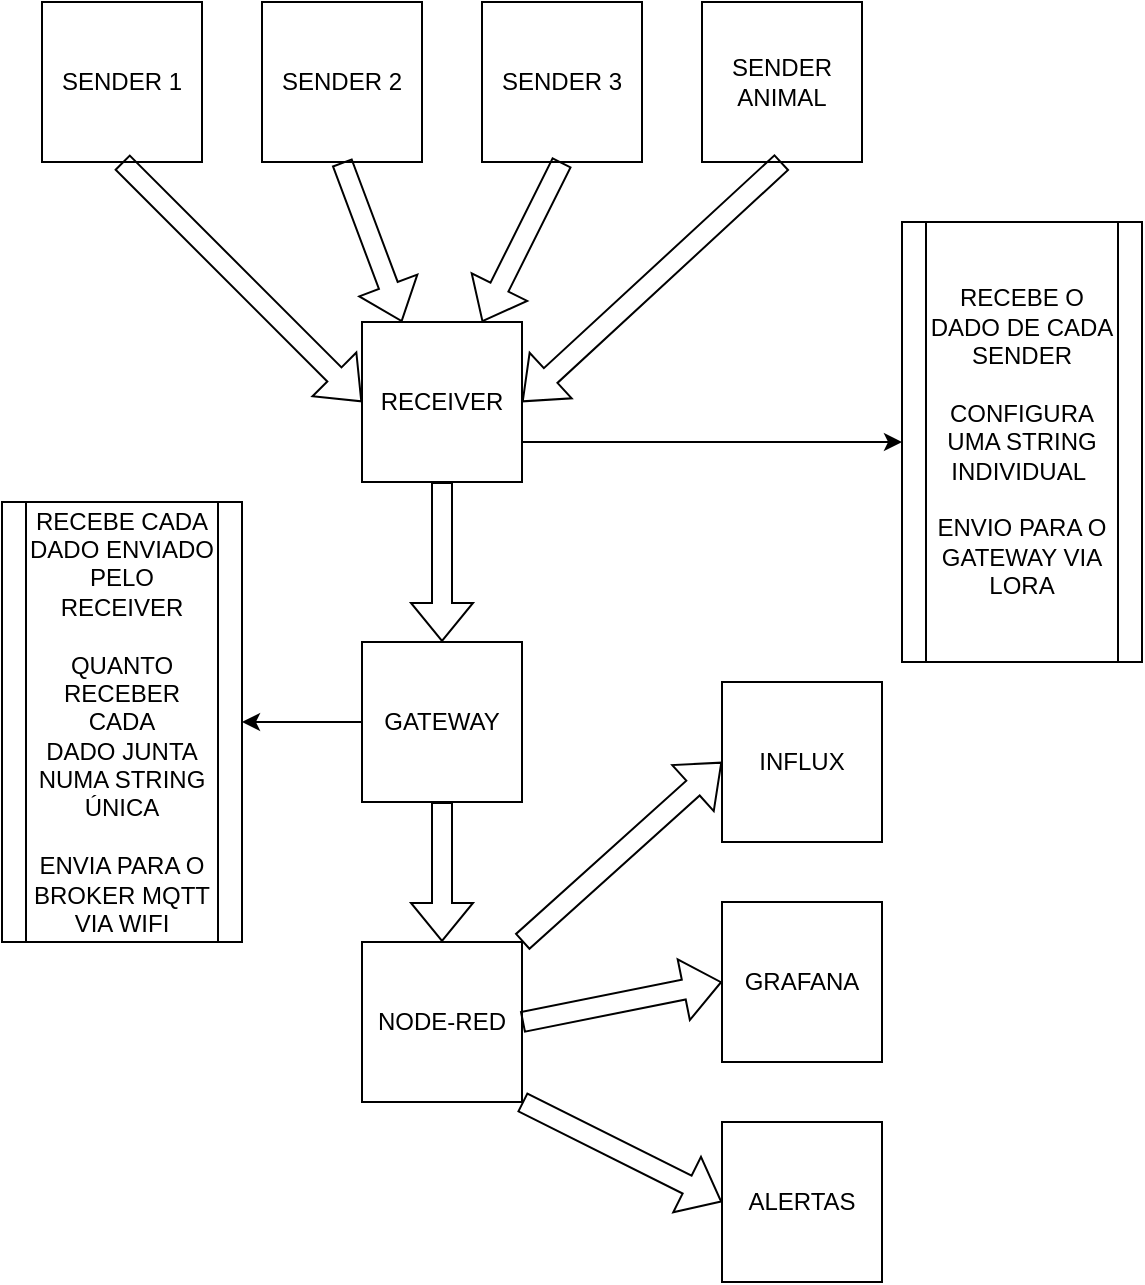 <mxfile version="24.8.3">
  <diagram name="Página-1" id="QOpxTufv3usNSbVPgcsH">
    <mxGraphModel dx="1009" dy="586" grid="1" gridSize="10" guides="1" tooltips="1" connect="1" arrows="1" fold="1" page="1" pageScale="1" pageWidth="827" pageHeight="1169" math="0" shadow="0">
      <root>
        <mxCell id="0" />
        <mxCell id="1" parent="0" />
        <mxCell id="vW3I8cVeebGqOr11pYuI-1" value="SENDER 1" style="whiteSpace=wrap;html=1;aspect=fixed;" vertex="1" parent="1">
          <mxGeometry x="40" y="80" width="80" height="80" as="geometry" />
        </mxCell>
        <mxCell id="vW3I8cVeebGqOr11pYuI-2" value="SENDER 2" style="whiteSpace=wrap;html=1;aspect=fixed;" vertex="1" parent="1">
          <mxGeometry x="150" y="80" width="80" height="80" as="geometry" />
        </mxCell>
        <mxCell id="vW3I8cVeebGqOr11pYuI-3" value="SENDER 3" style="whiteSpace=wrap;html=1;aspect=fixed;" vertex="1" parent="1">
          <mxGeometry x="260" y="80" width="80" height="80" as="geometry" />
        </mxCell>
        <mxCell id="vW3I8cVeebGqOr11pYuI-4" value="SENDER ANIMAL" style="whiteSpace=wrap;html=1;aspect=fixed;" vertex="1" parent="1">
          <mxGeometry x="370" y="80" width="80" height="80" as="geometry" />
        </mxCell>
        <mxCell id="vW3I8cVeebGqOr11pYuI-5" value="RECEIVER" style="whiteSpace=wrap;html=1;aspect=fixed;" vertex="1" parent="1">
          <mxGeometry x="200" y="240" width="80" height="80" as="geometry" />
        </mxCell>
        <mxCell id="vW3I8cVeebGqOr11pYuI-6" value="" style="shape=flexArrow;endArrow=classic;html=1;rounded=0;exitX=0.5;exitY=1;exitDx=0;exitDy=0;entryX=0;entryY=0.5;entryDx=0;entryDy=0;" edge="1" parent="1" source="vW3I8cVeebGqOr11pYuI-1" target="vW3I8cVeebGqOr11pYuI-5">
          <mxGeometry width="50" height="50" relative="1" as="geometry">
            <mxPoint x="390" y="330" as="sourcePoint" />
            <mxPoint x="440" y="280" as="targetPoint" />
          </mxGeometry>
        </mxCell>
        <mxCell id="vW3I8cVeebGqOr11pYuI-7" value="" style="shape=flexArrow;endArrow=classic;html=1;rounded=0;exitX=0.5;exitY=1;exitDx=0;exitDy=0;entryX=0.25;entryY=0;entryDx=0;entryDy=0;" edge="1" parent="1" source="vW3I8cVeebGqOr11pYuI-2" target="vW3I8cVeebGqOr11pYuI-5">
          <mxGeometry width="50" height="50" relative="1" as="geometry">
            <mxPoint x="390" y="330" as="sourcePoint" />
            <mxPoint x="440" y="280" as="targetPoint" />
          </mxGeometry>
        </mxCell>
        <mxCell id="vW3I8cVeebGqOr11pYuI-8" value="" style="shape=flexArrow;endArrow=classic;html=1;rounded=0;exitX=0.5;exitY=1;exitDx=0;exitDy=0;entryX=0.75;entryY=0;entryDx=0;entryDy=0;" edge="1" parent="1" source="vW3I8cVeebGqOr11pYuI-3" target="vW3I8cVeebGqOr11pYuI-5">
          <mxGeometry width="50" height="50" relative="1" as="geometry">
            <mxPoint x="390" y="330" as="sourcePoint" />
            <mxPoint x="440" y="280" as="targetPoint" />
          </mxGeometry>
        </mxCell>
        <mxCell id="vW3I8cVeebGqOr11pYuI-9" value="" style="shape=flexArrow;endArrow=classic;html=1;rounded=0;exitX=0.5;exitY=1;exitDx=0;exitDy=0;entryX=1;entryY=0.5;entryDx=0;entryDy=0;" edge="1" parent="1" source="vW3I8cVeebGqOr11pYuI-4" target="vW3I8cVeebGqOr11pYuI-5">
          <mxGeometry width="50" height="50" relative="1" as="geometry">
            <mxPoint x="390" y="330" as="sourcePoint" />
            <mxPoint x="440" y="280" as="targetPoint" />
          </mxGeometry>
        </mxCell>
        <mxCell id="vW3I8cVeebGqOr11pYuI-10" value="GATEWAY" style="whiteSpace=wrap;html=1;aspect=fixed;" vertex="1" parent="1">
          <mxGeometry x="200" y="400" width="80" height="80" as="geometry" />
        </mxCell>
        <mxCell id="vW3I8cVeebGqOr11pYuI-11" value="" style="shape=flexArrow;endArrow=classic;html=1;rounded=0;exitX=0.5;exitY=1;exitDx=0;exitDy=0;entryX=0.5;entryY=0;entryDx=0;entryDy=0;" edge="1" parent="1" source="vW3I8cVeebGqOr11pYuI-5" target="vW3I8cVeebGqOr11pYuI-10">
          <mxGeometry width="50" height="50" relative="1" as="geometry">
            <mxPoint x="390" y="330" as="sourcePoint" />
            <mxPoint x="440" y="280" as="targetPoint" />
          </mxGeometry>
        </mxCell>
        <mxCell id="vW3I8cVeebGqOr11pYuI-12" value="" style="endArrow=classic;html=1;rounded=0;exitX=1;exitY=0.75;exitDx=0;exitDy=0;entryX=0;entryY=0.5;entryDx=0;entryDy=0;" edge="1" parent="1" source="vW3I8cVeebGqOr11pYuI-5" target="vW3I8cVeebGqOr11pYuI-13">
          <mxGeometry width="50" height="50" relative="1" as="geometry">
            <mxPoint x="390" y="330" as="sourcePoint" />
            <mxPoint x="410" y="310" as="targetPoint" />
          </mxGeometry>
        </mxCell>
        <mxCell id="vW3I8cVeebGqOr11pYuI-13" value="RECEBE O DADO DE CADA SENDER&lt;br&gt;&lt;br&gt;CONFIGURA UMA STRING INDIVIDUAL&amp;nbsp;&lt;div&gt;&lt;br&gt;&lt;/div&gt;&lt;div&gt;ENVIO PARA O GATEWAY VIA LORA&lt;/div&gt;" style="shape=process;whiteSpace=wrap;html=1;backgroundOutline=1;" vertex="1" parent="1">
          <mxGeometry x="470" y="190" width="120" height="220" as="geometry" />
        </mxCell>
        <mxCell id="vW3I8cVeebGqOr11pYuI-16" value="" style="endArrow=classic;html=1;rounded=0;exitX=0;exitY=0.5;exitDx=0;exitDy=0;entryX=1;entryY=0.5;entryDx=0;entryDy=0;" edge="1" parent="1" target="vW3I8cVeebGqOr11pYuI-17" source="vW3I8cVeebGqOr11pYuI-10">
          <mxGeometry width="50" height="50" relative="1" as="geometry">
            <mxPoint x="115" y="450" as="sourcePoint" />
            <mxPoint x="570" y="470" as="targetPoint" />
          </mxGeometry>
        </mxCell>
        <mxCell id="vW3I8cVeebGqOr11pYuI-17" value="RECEBE CADA DADO ENVIADO PELO RECEIVER&lt;div&gt;&lt;br&gt;&lt;/div&gt;&lt;div&gt;QUANTO RECEBER CADA DADO&amp;nbsp;&lt;span style=&quot;background-color: initial;&quot;&gt;JUNTA NUMA STRING ÚNICA&lt;/span&gt;&lt;div&gt;&lt;br&gt;&lt;/div&gt;&lt;div&gt;ENVIA PARA O BROKER MQTT VIA WIFI&lt;/div&gt;&lt;/div&gt;" style="shape=process;whiteSpace=wrap;html=1;backgroundOutline=1;" vertex="1" parent="1">
          <mxGeometry x="20" y="330" width="120" height="220" as="geometry" />
        </mxCell>
        <mxCell id="vW3I8cVeebGqOr11pYuI-18" value="" style="shape=flexArrow;endArrow=classic;html=1;rounded=0;exitX=0.5;exitY=1;exitDx=0;exitDy=0;entryX=0.5;entryY=0;entryDx=0;entryDy=0;" edge="1" parent="1" source="vW3I8cVeebGqOr11pYuI-10" target="vW3I8cVeebGqOr11pYuI-19">
          <mxGeometry width="50" height="50" relative="1" as="geometry">
            <mxPoint x="390" y="330" as="sourcePoint" />
            <mxPoint x="430" y="500" as="targetPoint" />
          </mxGeometry>
        </mxCell>
        <mxCell id="vW3I8cVeebGqOr11pYuI-19" value="NODE-RED" style="whiteSpace=wrap;html=1;aspect=fixed;" vertex="1" parent="1">
          <mxGeometry x="200" y="550" width="80" height="80" as="geometry" />
        </mxCell>
        <mxCell id="vW3I8cVeebGqOr11pYuI-20" value="" style="shape=flexArrow;endArrow=classic;html=1;rounded=0;exitX=1;exitY=0;exitDx=0;exitDy=0;entryX=0;entryY=0.5;entryDx=0;entryDy=0;" edge="1" parent="1" source="vW3I8cVeebGqOr11pYuI-19" target="vW3I8cVeebGqOr11pYuI-23">
          <mxGeometry width="50" height="50" relative="1" as="geometry">
            <mxPoint x="390" y="330" as="sourcePoint" />
            <mxPoint x="560" y="450" as="targetPoint" />
          </mxGeometry>
        </mxCell>
        <mxCell id="vW3I8cVeebGqOr11pYuI-21" value="" style="shape=flexArrow;endArrow=classic;html=1;rounded=0;exitX=1;exitY=0.5;exitDx=0;exitDy=0;entryX=0;entryY=0.5;entryDx=0;entryDy=0;" edge="1" parent="1" source="vW3I8cVeebGqOr11pYuI-19" target="vW3I8cVeebGqOr11pYuI-24">
          <mxGeometry width="50" height="50" relative="1" as="geometry">
            <mxPoint x="390" y="330" as="sourcePoint" />
            <mxPoint x="560" y="500" as="targetPoint" />
          </mxGeometry>
        </mxCell>
        <mxCell id="vW3I8cVeebGqOr11pYuI-22" value="" style="shape=flexArrow;endArrow=classic;html=1;rounded=0;exitX=1;exitY=1;exitDx=0;exitDy=0;entryX=0;entryY=0.5;entryDx=0;entryDy=0;" edge="1" parent="1" source="vW3I8cVeebGqOr11pYuI-19" target="vW3I8cVeebGqOr11pYuI-25">
          <mxGeometry width="50" height="50" relative="1" as="geometry">
            <mxPoint x="453" y="500" as="sourcePoint" />
            <mxPoint x="440" y="670" as="targetPoint" />
          </mxGeometry>
        </mxCell>
        <mxCell id="vW3I8cVeebGqOr11pYuI-23" value="INFLUX" style="whiteSpace=wrap;html=1;aspect=fixed;" vertex="1" parent="1">
          <mxGeometry x="380" y="420" width="80" height="80" as="geometry" />
        </mxCell>
        <mxCell id="vW3I8cVeebGqOr11pYuI-24" value="GRAFANA" style="whiteSpace=wrap;html=1;aspect=fixed;" vertex="1" parent="1">
          <mxGeometry x="380" y="530" width="80" height="80" as="geometry" />
        </mxCell>
        <mxCell id="vW3I8cVeebGqOr11pYuI-25" value="ALERTAS" style="whiteSpace=wrap;html=1;aspect=fixed;" vertex="1" parent="1">
          <mxGeometry x="380" y="640" width="80" height="80" as="geometry" />
        </mxCell>
      </root>
    </mxGraphModel>
  </diagram>
</mxfile>
